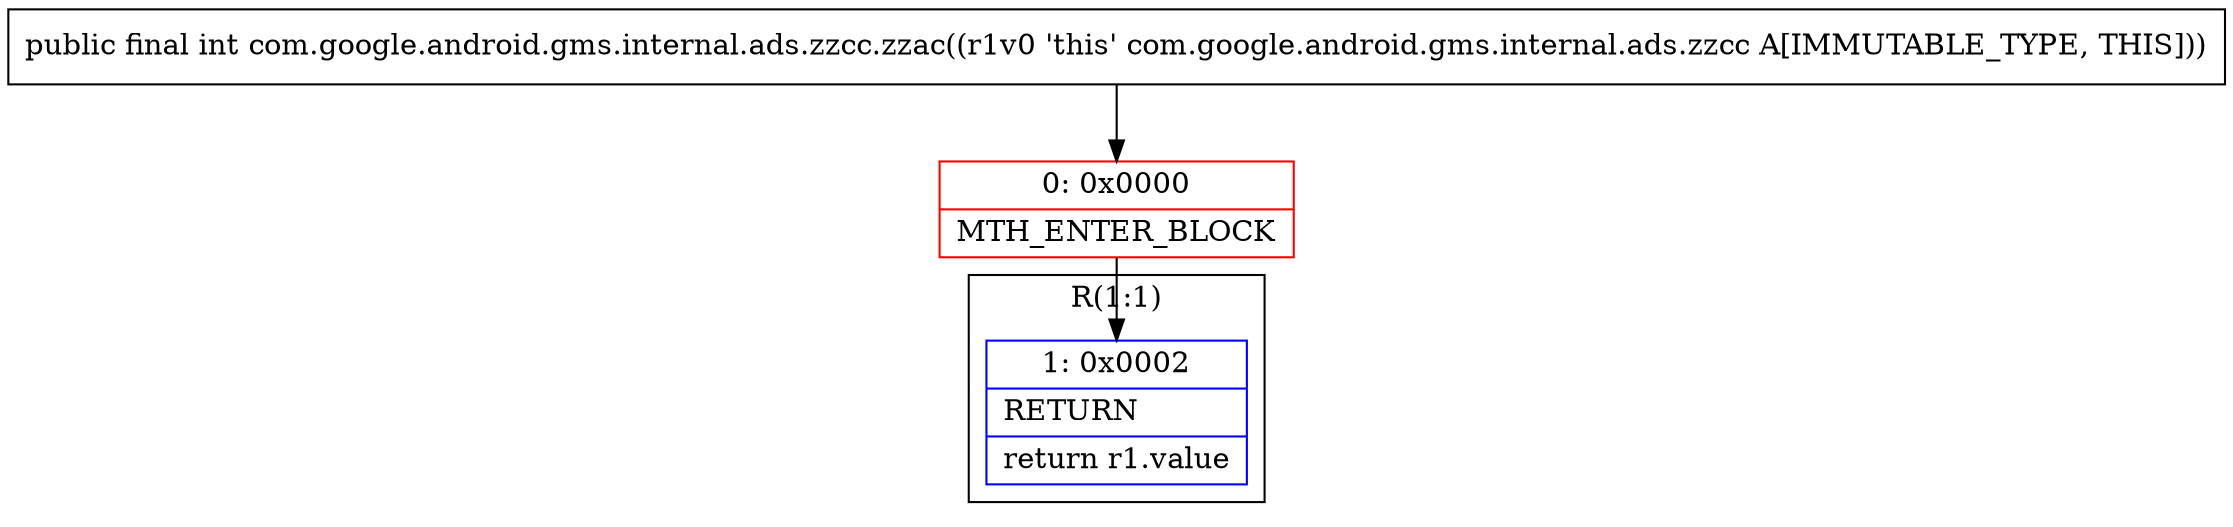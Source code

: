 digraph "CFG forcom.google.android.gms.internal.ads.zzcc.zzac()I" {
subgraph cluster_Region_193086913 {
label = "R(1:1)";
node [shape=record,color=blue];
Node_1 [shape=record,label="{1\:\ 0x0002|RETURN\l|return r1.value\l}"];
}
Node_0 [shape=record,color=red,label="{0\:\ 0x0000|MTH_ENTER_BLOCK\l}"];
MethodNode[shape=record,label="{public final int com.google.android.gms.internal.ads.zzcc.zzac((r1v0 'this' com.google.android.gms.internal.ads.zzcc A[IMMUTABLE_TYPE, THIS])) }"];
MethodNode -> Node_0;
Node_0 -> Node_1;
}

